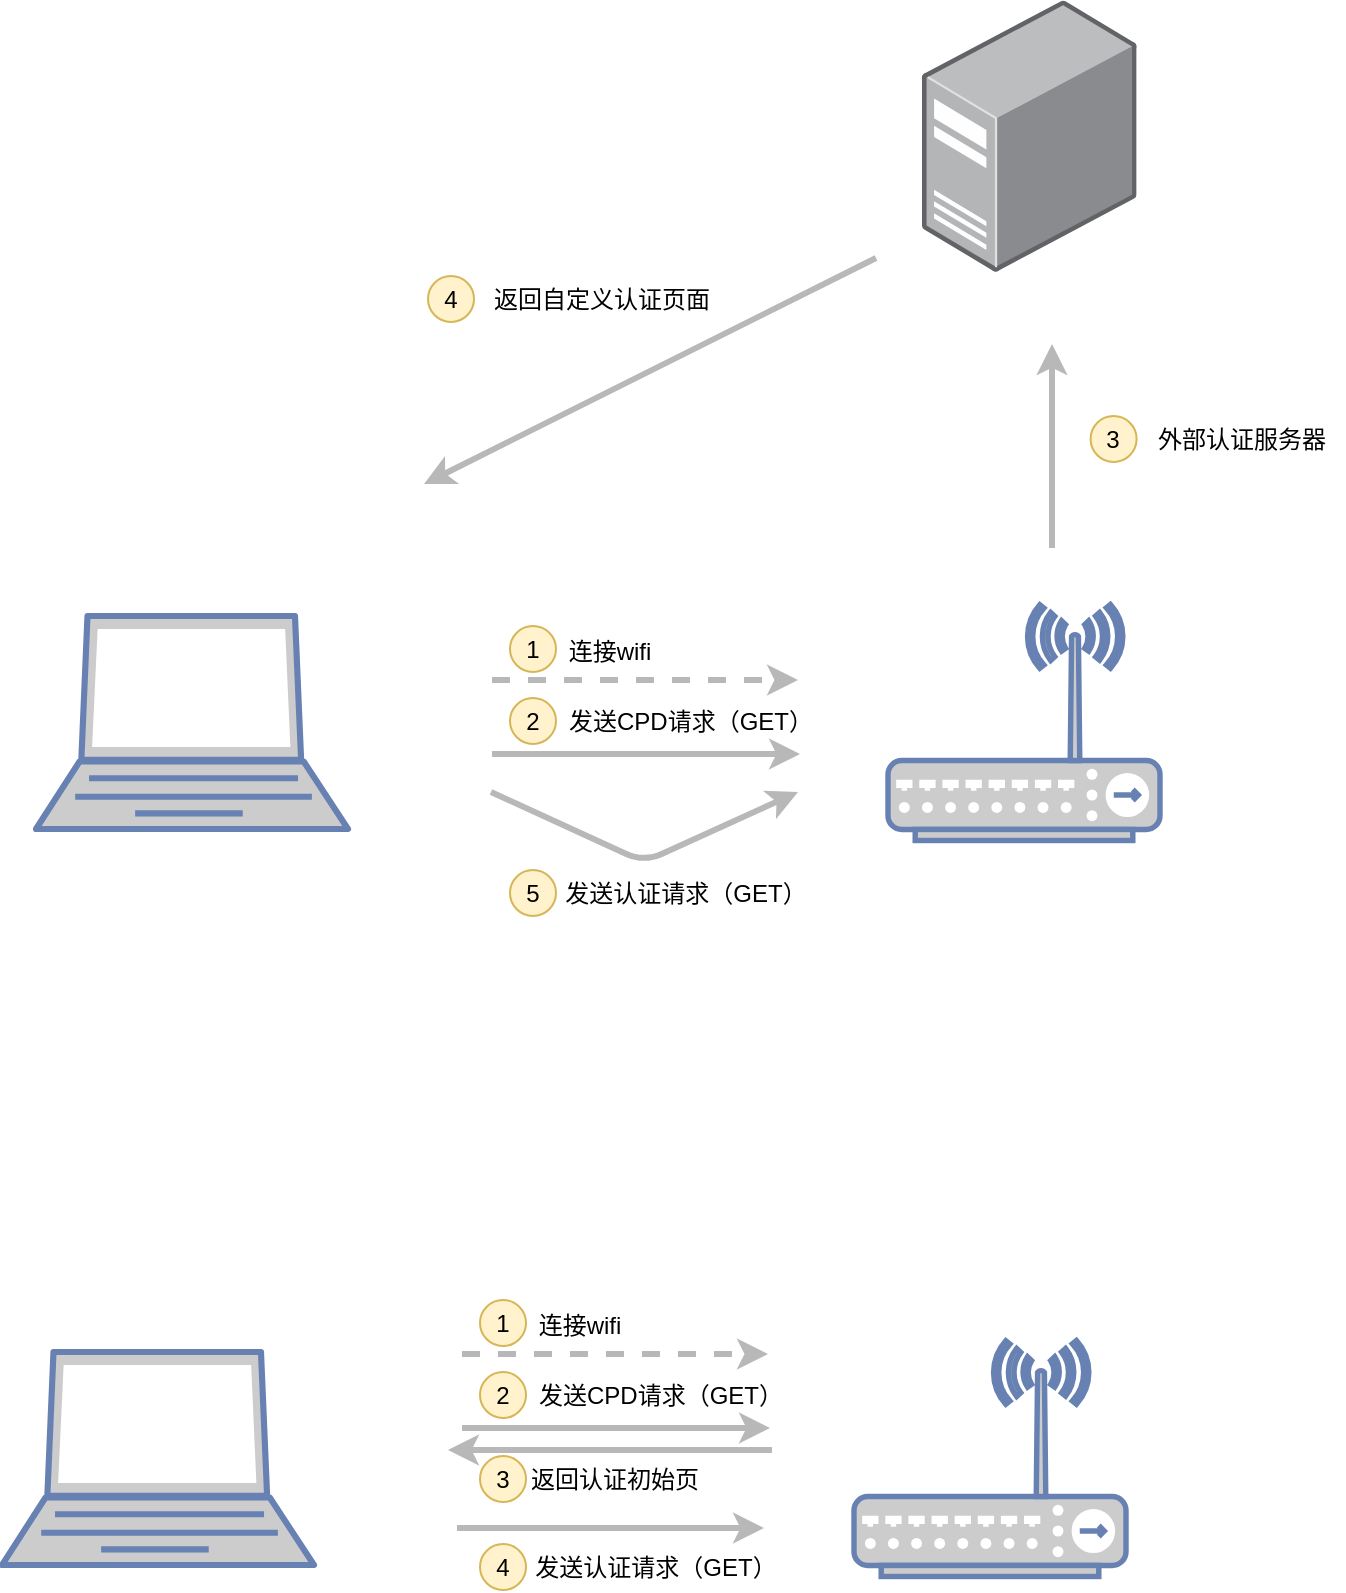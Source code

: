 <mxfile version="13.5.1" type="github">
  <diagram id="l56CjqGkB6kQWcgfxgll" name="Page-1">
    <mxGraphModel dx="888" dy="574" grid="0" gridSize="10" guides="1" tooltips="1" connect="1" arrows="1" fold="1" page="0" pageScale="1" pageWidth="850" pageHeight="1100" math="0" shadow="0">
      <root>
        <mxCell id="0" />
        <mxCell id="1" parent="0" />
        <mxCell id="2-9A5GTCEi-F7P2OKU_l-25" value="" style="fontColor=#0066CC;verticalAlign=top;verticalLabelPosition=bottom;labelPosition=center;align=center;html=1;outlineConnect=0;fillColor=#CCCCCC;strokeColor=#6881B3;gradientColor=none;gradientDirection=north;strokeWidth=2;shape=mxgraph.networks.laptop;" vertex="1" parent="1">
          <mxGeometry x="38" y="642" width="156" height="106.5" as="geometry" />
        </mxCell>
        <mxCell id="2-9A5GTCEi-F7P2OKU_l-26" value="" style="fontColor=#0066CC;verticalAlign=top;verticalLabelPosition=bottom;labelPosition=center;align=center;html=1;outlineConnect=0;fillColor=#CCCCCC;strokeColor=#6881B3;gradientColor=none;gradientDirection=north;strokeWidth=2;shape=mxgraph.networks.wireless_hub;" vertex="1" parent="1">
          <mxGeometry x="464" y="636.25" width="136" height="118" as="geometry" />
        </mxCell>
        <mxCell id="2-9A5GTCEi-F7P2OKU_l-28" value="" style="points=[];aspect=fixed;html=1;align=center;shadow=0;dashed=0;image;image=img/lib/allied_telesis/computer_and_terminals/Server_Desktop.svg;" vertex="1" parent="1">
          <mxGeometry x="481" y="334" width="107.3" height="136" as="geometry" />
        </mxCell>
        <mxCell id="2-9A5GTCEi-F7P2OKU_l-39" value="" style="endArrow=classic;html=1;strokeWidth=3;fillColor=#f5f5f5;strokeColor=#B8B8B8;dashed=1;" edge="1" parent="1">
          <mxGeometry width="50" height="50" relative="1" as="geometry">
            <mxPoint x="266" y="674" as="sourcePoint" />
            <mxPoint x="419" y="674" as="targetPoint" />
          </mxGeometry>
        </mxCell>
        <mxCell id="2-9A5GTCEi-F7P2OKU_l-40" value="" style="endArrow=classic;html=1;strokeWidth=3;fillColor=#f5f5f5;strokeColor=#B8B8B8;" edge="1" parent="1">
          <mxGeometry width="50" height="50" relative="1" as="geometry">
            <mxPoint x="546" y="608" as="sourcePoint" />
            <mxPoint x="546" y="506" as="targetPoint" />
          </mxGeometry>
        </mxCell>
        <mxCell id="2-9A5GTCEi-F7P2OKU_l-41" value="1" style="ellipse;whiteSpace=wrap;html=1;aspect=fixed;fillColor=#fff2cc;strokeColor=#d6b656;direction=south;" vertex="1" parent="1">
          <mxGeometry x="275" y="647" width="23" height="23" as="geometry" />
        </mxCell>
        <mxCell id="2-9A5GTCEi-F7P2OKU_l-52" value="连接wifi" style="text;html=1;strokeColor=none;fillColor=none;align=center;verticalAlign=middle;whiteSpace=wrap;rounded=0;" vertex="1" parent="1">
          <mxGeometry x="293" y="650" width="64" height="20" as="geometry" />
        </mxCell>
        <mxCell id="2-9A5GTCEi-F7P2OKU_l-53" value="" style="endArrow=classic;html=1;strokeWidth=3;fillColor=#f5f5f5;strokeColor=#B8B8B8;" edge="1" parent="1">
          <mxGeometry width="50" height="50" relative="1" as="geometry">
            <mxPoint x="266" y="711" as="sourcePoint" />
            <mxPoint x="420" y="711" as="targetPoint" />
          </mxGeometry>
        </mxCell>
        <mxCell id="2-9A5GTCEi-F7P2OKU_l-56" value="2" style="ellipse;whiteSpace=wrap;html=1;aspect=fixed;fillColor=#fff2cc;strokeColor=#d6b656;direction=south;" vertex="1" parent="1">
          <mxGeometry x="275" y="683" width="23" height="23" as="geometry" />
        </mxCell>
        <mxCell id="2-9A5GTCEi-F7P2OKU_l-57" value="发送CPD请求（GET）" style="text;html=1;strokeColor=none;fillColor=none;align=center;verticalAlign=middle;whiteSpace=wrap;rounded=0;" vertex="1" parent="1">
          <mxGeometry x="303" y="685" width="125" height="20" as="geometry" />
        </mxCell>
        <mxCell id="2-9A5GTCEi-F7P2OKU_l-61" value="" style="endArrow=classic;html=1;strokeWidth=3;fillColor=#f5f5f5;strokeColor=#B8B8B8;" edge="1" parent="1">
          <mxGeometry width="50" height="50" relative="1" as="geometry">
            <mxPoint x="265.5" y="730" as="sourcePoint" />
            <mxPoint x="419" y="730" as="targetPoint" />
            <Array as="points">
              <mxPoint x="342" y="765" />
            </Array>
          </mxGeometry>
        </mxCell>
        <mxCell id="2-9A5GTCEi-F7P2OKU_l-62" value="5" style="ellipse;whiteSpace=wrap;html=1;aspect=fixed;fillColor=#fff2cc;strokeColor=#d6b656;direction=south;" vertex="1" parent="1">
          <mxGeometry x="275" y="769" width="23" height="23" as="geometry" />
        </mxCell>
        <mxCell id="2-9A5GTCEi-F7P2OKU_l-63" value="发送认证请求（GET）" style="text;html=1;strokeColor=none;fillColor=none;align=center;verticalAlign=middle;whiteSpace=wrap;rounded=0;" vertex="1" parent="1">
          <mxGeometry x="300" y="770.5" width="126" height="20" as="geometry" />
        </mxCell>
        <mxCell id="2-9A5GTCEi-F7P2OKU_l-66" value="" style="fontColor=#0066CC;verticalAlign=top;verticalLabelPosition=bottom;labelPosition=center;align=center;html=1;outlineConnect=0;fillColor=#CCCCCC;strokeColor=#6881B3;gradientColor=none;gradientDirection=north;strokeWidth=2;shape=mxgraph.networks.laptop;" vertex="1" parent="1">
          <mxGeometry x="21" y="1010" width="156" height="106.5" as="geometry" />
        </mxCell>
        <mxCell id="2-9A5GTCEi-F7P2OKU_l-67" value="" style="fontColor=#0066CC;verticalAlign=top;verticalLabelPosition=bottom;labelPosition=center;align=center;html=1;outlineConnect=0;fillColor=#CCCCCC;strokeColor=#6881B3;gradientColor=none;gradientDirection=north;strokeWidth=2;shape=mxgraph.networks.wireless_hub;" vertex="1" parent="1">
          <mxGeometry x="447" y="1004.25" width="136" height="118" as="geometry" />
        </mxCell>
        <mxCell id="2-9A5GTCEi-F7P2OKU_l-68" value="" style="endArrow=classic;html=1;strokeWidth=3;fillColor=#f5f5f5;strokeColor=#B8B8B8;dashed=1;" edge="1" parent="1">
          <mxGeometry width="50" height="50" relative="1" as="geometry">
            <mxPoint x="251" y="1011" as="sourcePoint" />
            <mxPoint x="404" y="1011" as="targetPoint" />
          </mxGeometry>
        </mxCell>
        <mxCell id="2-9A5GTCEi-F7P2OKU_l-69" value="1" style="ellipse;whiteSpace=wrap;html=1;aspect=fixed;fillColor=#fff2cc;strokeColor=#d6b656;direction=south;" vertex="1" parent="1">
          <mxGeometry x="260" y="984" width="23" height="23" as="geometry" />
        </mxCell>
        <mxCell id="2-9A5GTCEi-F7P2OKU_l-70" value="连接wifi" style="text;html=1;strokeColor=none;fillColor=none;align=center;verticalAlign=middle;whiteSpace=wrap;rounded=0;" vertex="1" parent="1">
          <mxGeometry x="278" y="987" width="64" height="20" as="geometry" />
        </mxCell>
        <mxCell id="2-9A5GTCEi-F7P2OKU_l-71" value="" style="endArrow=classic;html=1;strokeWidth=3;fillColor=#f5f5f5;strokeColor=#B8B8B8;" edge="1" parent="1">
          <mxGeometry width="50" height="50" relative="1" as="geometry">
            <mxPoint x="251" y="1048" as="sourcePoint" />
            <mxPoint x="405" y="1048" as="targetPoint" />
          </mxGeometry>
        </mxCell>
        <mxCell id="2-9A5GTCEi-F7P2OKU_l-72" value="2" style="ellipse;whiteSpace=wrap;html=1;aspect=fixed;fillColor=#fff2cc;strokeColor=#d6b656;direction=south;" vertex="1" parent="1">
          <mxGeometry x="260" y="1020" width="23" height="23" as="geometry" />
        </mxCell>
        <mxCell id="2-9A5GTCEi-F7P2OKU_l-73" value="发送CPD请求（GET）" style="text;html=1;strokeColor=none;fillColor=none;align=center;verticalAlign=middle;whiteSpace=wrap;rounded=0;" vertex="1" parent="1">
          <mxGeometry x="288" y="1022" width="125" height="20" as="geometry" />
        </mxCell>
        <mxCell id="2-9A5GTCEi-F7P2OKU_l-74" value="" style="endArrow=classic;html=1;strokeWidth=3;fillColor=#f5f5f5;strokeColor=#B8B8B8;" edge="1" parent="1">
          <mxGeometry width="50" height="50" relative="1" as="geometry">
            <mxPoint x="406" y="1059" as="sourcePoint" />
            <mxPoint x="244" y="1059" as="targetPoint" />
          </mxGeometry>
        </mxCell>
        <mxCell id="2-9A5GTCEi-F7P2OKU_l-75" value="3" style="ellipse;whiteSpace=wrap;html=1;aspect=fixed;fillColor=#fff2cc;strokeColor=#d6b656;direction=south;" vertex="1" parent="1">
          <mxGeometry x="260" y="1062" width="23" height="23" as="geometry" />
        </mxCell>
        <mxCell id="2-9A5GTCEi-F7P2OKU_l-76" value="返回认证初始页" style="text;html=1;strokeColor=none;fillColor=none;align=center;verticalAlign=middle;whiteSpace=wrap;rounded=0;" vertex="1" parent="1">
          <mxGeometry x="283" y="1063.5" width="89" height="20" as="geometry" />
        </mxCell>
        <mxCell id="2-9A5GTCEi-F7P2OKU_l-77" value="" style="endArrow=classic;html=1;strokeWidth=3;fillColor=#f5f5f5;strokeColor=#B8B8B8;" edge="1" parent="1">
          <mxGeometry width="50" height="50" relative="1" as="geometry">
            <mxPoint x="248.5" y="1098" as="sourcePoint" />
            <mxPoint x="402.0" y="1098" as="targetPoint" />
          </mxGeometry>
        </mxCell>
        <mxCell id="2-9A5GTCEi-F7P2OKU_l-78" value="4" style="ellipse;whiteSpace=wrap;html=1;aspect=fixed;fillColor=#fff2cc;strokeColor=#d6b656;direction=south;" vertex="1" parent="1">
          <mxGeometry x="260" y="1106" width="23" height="23" as="geometry" />
        </mxCell>
        <mxCell id="2-9A5GTCEi-F7P2OKU_l-79" value="发送认证请求（GET）" style="text;html=1;strokeColor=none;fillColor=none;align=center;verticalAlign=middle;whiteSpace=wrap;rounded=0;" vertex="1" parent="1">
          <mxGeometry x="285" y="1107.5" width="126" height="20" as="geometry" />
        </mxCell>
        <mxCell id="2-9A5GTCEi-F7P2OKU_l-80" value="3" style="ellipse;whiteSpace=wrap;html=1;aspect=fixed;fillColor=#fff2cc;strokeColor=#d6b656;direction=south;" vertex="1" parent="1">
          <mxGeometry x="565.3" y="542" width="23" height="23" as="geometry" />
        </mxCell>
        <mxCell id="2-9A5GTCEi-F7P2OKU_l-81" value="外部认证服务器" style="text;html=1;strokeColor=none;fillColor=none;align=center;verticalAlign=middle;whiteSpace=wrap;rounded=0;" vertex="1" parent="1">
          <mxGeometry x="590" y="543.5" width="102" height="20" as="geometry" />
        </mxCell>
        <mxCell id="2-9A5GTCEi-F7P2OKU_l-83" value="" style="endArrow=classic;html=1;strokeWidth=3;fillColor=#f5f5f5;strokeColor=#B8B8B8;" edge="1" parent="1">
          <mxGeometry width="50" height="50" relative="1" as="geometry">
            <mxPoint x="458" y="463" as="sourcePoint" />
            <mxPoint x="232" y="576" as="targetPoint" />
          </mxGeometry>
        </mxCell>
        <mxCell id="2-9A5GTCEi-F7P2OKU_l-84" value="4" style="ellipse;whiteSpace=wrap;html=1;aspect=fixed;fillColor=#fff2cc;strokeColor=#d6b656;direction=south;" vertex="1" parent="1">
          <mxGeometry x="234" y="472" width="23" height="23" as="geometry" />
        </mxCell>
        <mxCell id="2-9A5GTCEi-F7P2OKU_l-85" value="返回自定义认证页面" style="text;html=1;strokeColor=none;fillColor=none;align=center;verticalAlign=middle;whiteSpace=wrap;rounded=0;" vertex="1" parent="1">
          <mxGeometry x="260" y="473.5" width="122" height="20" as="geometry" />
        </mxCell>
      </root>
    </mxGraphModel>
  </diagram>
</mxfile>
